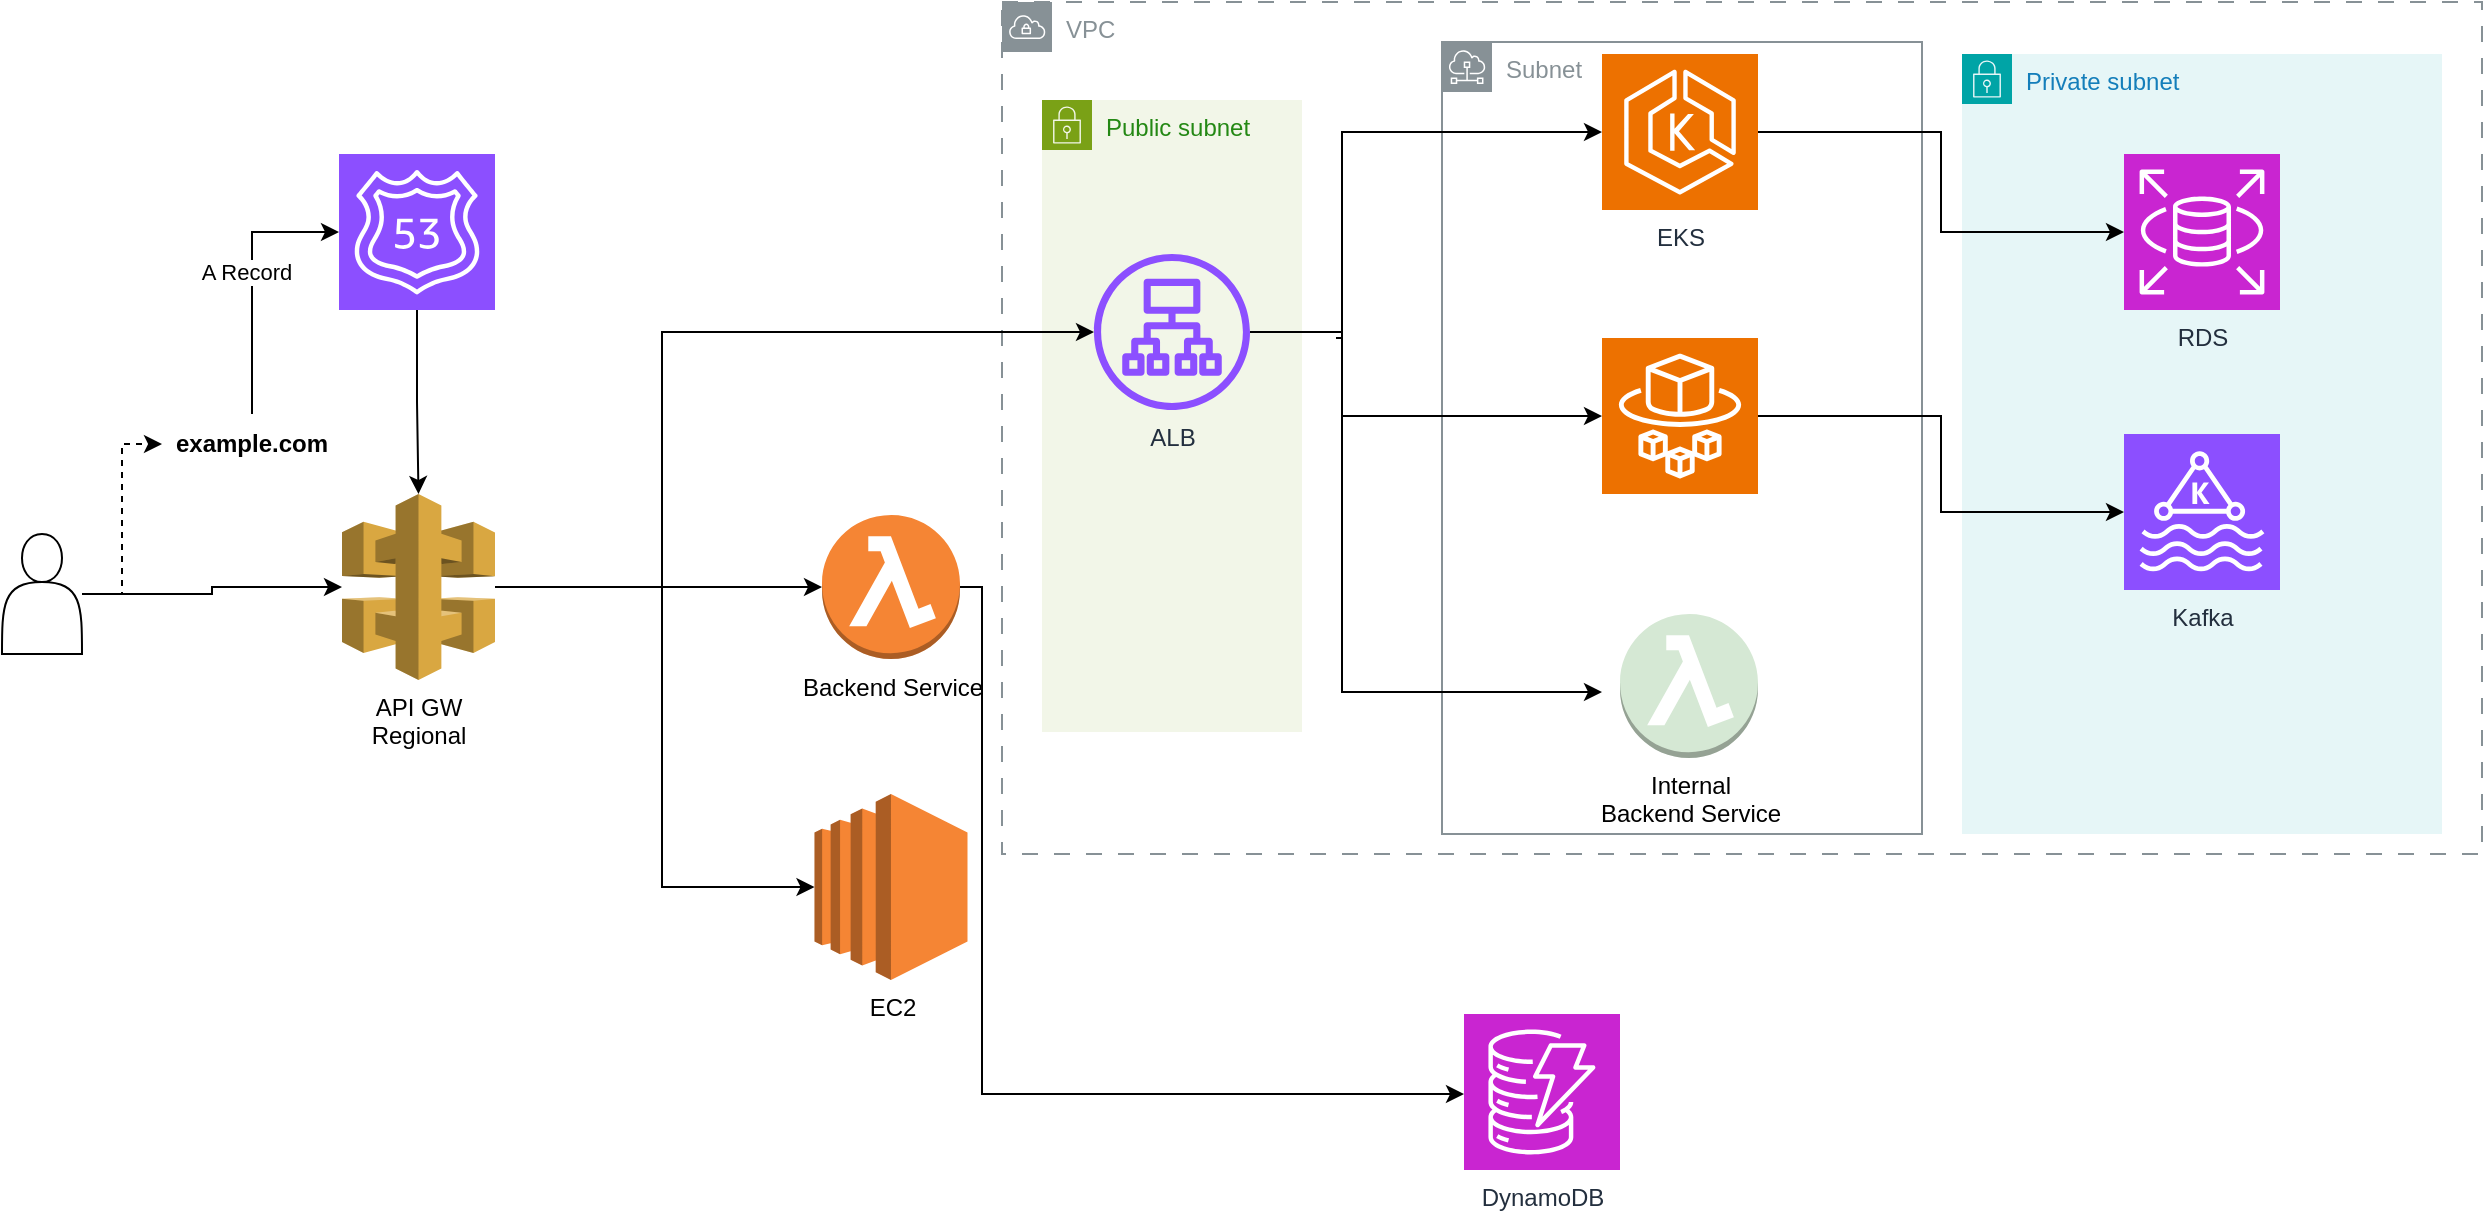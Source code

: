 <mxfile version="28.1.0">
  <diagram name="Page-1" id="pDuGo_FIUqFteQ6fS-C0">
    <mxGraphModel dx="925" dy="1651" grid="1" gridSize="10" guides="1" tooltips="1" connect="1" arrows="1" fold="1" page="1" pageScale="1" pageWidth="850" pageHeight="1100" math="0" shadow="0">
      <root>
        <mxCell id="0" />
        <mxCell id="1" parent="0" />
        <mxCell id="xEVY77_lLVKa4HjOwzNd-13" value="VPC" style="sketch=0;outlineConnect=0;gradientColor=none;html=1;whiteSpace=wrap;fontSize=12;fontStyle=0;shape=mxgraph.aws4.group;grIcon=mxgraph.aws4.group_vpc;strokeColor=#879196;fillColor=none;verticalAlign=top;align=left;spacingLeft=30;fontColor=#879196;dashed=1;dashPattern=8 8;" vertex="1" parent="1">
          <mxGeometry x="530" y="-6" width="740" height="426" as="geometry" />
        </mxCell>
        <mxCell id="xEVY77_lLVKa4HjOwzNd-14" value="Subnet" style="sketch=0;outlineConnect=0;gradientColor=none;html=1;whiteSpace=wrap;fontSize=12;fontStyle=0;shape=mxgraph.aws4.group;grIcon=mxgraph.aws4.group_subnet;strokeColor=#879196;fillColor=none;verticalAlign=top;align=left;spacingLeft=30;fontColor=#879196;dashed=0;" vertex="1" parent="1">
          <mxGeometry x="750" y="14" width="240" height="396" as="geometry" />
        </mxCell>
        <mxCell id="xEVY77_lLVKa4HjOwzNd-2" style="edgeStyle=orthogonalEdgeStyle;rounded=0;orthogonalLoop=1;jettySize=auto;html=1;" edge="1" parent="1" source="de43SDdeIP7dPrQkj7_o-1" target="xEVY77_lLVKa4HjOwzNd-1">
          <mxGeometry relative="1" as="geometry" />
        </mxCell>
        <mxCell id="de43SDdeIP7dPrQkj7_o-1" value="API GW&lt;div&gt;Regional&lt;/div&gt;" style="outlineConnect=0;dashed=0;verticalLabelPosition=bottom;verticalAlign=top;align=center;html=1;shape=mxgraph.aws3.api_gateway;fillColor=#D9A741;gradientColor=none;" parent="1" vertex="1">
          <mxGeometry x="200" y="240" width="76.5" height="93" as="geometry" />
        </mxCell>
        <mxCell id="de43SDdeIP7dPrQkj7_o-2" value="" style="sketch=0;points=[[0,0,0],[0.25,0,0],[0.5,0,0],[0.75,0,0],[1,0,0],[0,1,0],[0.25,1,0],[0.5,1,0],[0.75,1,0],[1,1,0],[0,0.25,0],[0,0.5,0],[0,0.75,0],[1,0.25,0],[1,0.5,0],[1,0.75,0]];outlineConnect=0;fontColor=#232F3E;fillColor=#8C4FFF;strokeColor=#ffffff;dashed=0;verticalLabelPosition=bottom;verticalAlign=top;align=center;html=1;fontSize=12;fontStyle=0;aspect=fixed;shape=mxgraph.aws4.resourceIcon;resIcon=mxgraph.aws4.route_53;" parent="1" vertex="1">
          <mxGeometry x="198.5" y="70" width="78" height="78" as="geometry" />
        </mxCell>
        <mxCell id="de43SDdeIP7dPrQkj7_o-4" value="example.com" style="text;html=1;align=center;verticalAlign=middle;whiteSpace=wrap;rounded=0;fontStyle=1" parent="1" vertex="1">
          <mxGeometry x="110" y="200" width="90" height="30" as="geometry" />
        </mxCell>
        <mxCell id="de43SDdeIP7dPrQkj7_o-5" style="edgeStyle=orthogonalEdgeStyle;rounded=0;orthogonalLoop=1;jettySize=auto;html=1;entryX=0;entryY=0.5;entryDx=0;entryDy=0;entryPerimeter=0;" parent="1" source="de43SDdeIP7dPrQkj7_o-4" target="de43SDdeIP7dPrQkj7_o-2" edge="1">
          <mxGeometry relative="1" as="geometry" />
        </mxCell>
        <mxCell id="de43SDdeIP7dPrQkj7_o-6" value="A Record" style="edgeLabel;html=1;align=center;verticalAlign=middle;resizable=0;points=[];" parent="de43SDdeIP7dPrQkj7_o-5" vertex="1" connectable="0">
          <mxGeometry x="0.056" y="3" relative="1" as="geometry">
            <mxPoint as="offset" />
          </mxGeometry>
        </mxCell>
        <mxCell id="de43SDdeIP7dPrQkj7_o-7" style="edgeStyle=orthogonalEdgeStyle;rounded=0;orthogonalLoop=1;jettySize=auto;html=1;entryX=0.5;entryY=0;entryDx=0;entryDy=0;entryPerimeter=0;" parent="1" source="de43SDdeIP7dPrQkj7_o-2" target="de43SDdeIP7dPrQkj7_o-1" edge="1">
          <mxGeometry relative="1" as="geometry" />
        </mxCell>
        <mxCell id="de43SDdeIP7dPrQkj7_o-9" style="edgeStyle=orthogonalEdgeStyle;rounded=0;orthogonalLoop=1;jettySize=auto;html=1;" parent="1" source="de43SDdeIP7dPrQkj7_o-8" target="de43SDdeIP7dPrQkj7_o-1" edge="1">
          <mxGeometry relative="1" as="geometry" />
        </mxCell>
        <mxCell id="de43SDdeIP7dPrQkj7_o-11" style="edgeStyle=orthogonalEdgeStyle;rounded=0;orthogonalLoop=1;jettySize=auto;html=1;entryX=0;entryY=0.5;entryDx=0;entryDy=0;dashed=1;" parent="1" source="de43SDdeIP7dPrQkj7_o-8" target="de43SDdeIP7dPrQkj7_o-4" edge="1">
          <mxGeometry relative="1" as="geometry" />
        </mxCell>
        <mxCell id="de43SDdeIP7dPrQkj7_o-8" value="" style="shape=actor;whiteSpace=wrap;html=1;" parent="1" vertex="1">
          <mxGeometry x="30" y="260" width="40" height="60" as="geometry" />
        </mxCell>
        <mxCell id="xEVY77_lLVKa4HjOwzNd-22" style="edgeStyle=orthogonalEdgeStyle;rounded=0;orthogonalLoop=1;jettySize=auto;html=1;" edge="1" parent="1" source="xEVY77_lLVKa4HjOwzNd-1" target="xEVY77_lLVKa4HjOwzNd-21">
          <mxGeometry relative="1" as="geometry">
            <Array as="points">
              <mxPoint x="520" y="287" />
              <mxPoint x="520" y="540" />
            </Array>
          </mxGeometry>
        </mxCell>
        <mxCell id="xEVY77_lLVKa4HjOwzNd-1" value="Backend Service" style="outlineConnect=0;dashed=0;verticalLabelPosition=bottom;verticalAlign=top;align=center;html=1;shape=mxgraph.aws3.lambda_function;fillColor=#F58534;gradientColor=none;" vertex="1" parent="1">
          <mxGeometry x="440" y="250.5" width="69" height="72" as="geometry" />
        </mxCell>
        <mxCell id="xEVY77_lLVKa4HjOwzNd-3" value="EC2" style="outlineConnect=0;dashed=0;verticalLabelPosition=bottom;verticalAlign=top;align=center;html=1;shape=mxgraph.aws3.ec2;fillColor=#F58534;gradientColor=none;" vertex="1" parent="1">
          <mxGeometry x="436.25" y="390" width="76.5" height="93" as="geometry" />
        </mxCell>
        <mxCell id="xEVY77_lLVKa4HjOwzNd-4" style="edgeStyle=orthogonalEdgeStyle;rounded=0;orthogonalLoop=1;jettySize=auto;html=1;entryX=0;entryY=0.5;entryDx=0;entryDy=0;entryPerimeter=0;" edge="1" parent="1" source="de43SDdeIP7dPrQkj7_o-1" target="xEVY77_lLVKa4HjOwzNd-3">
          <mxGeometry relative="1" as="geometry">
            <Array as="points">
              <mxPoint x="360" y="287" />
              <mxPoint x="360" y="437" />
            </Array>
          </mxGeometry>
        </mxCell>
        <mxCell id="xEVY77_lLVKa4HjOwzNd-12" style="edgeStyle=orthogonalEdgeStyle;rounded=0;orthogonalLoop=1;jettySize=auto;html=1;" edge="1" parent="1" source="xEVY77_lLVKa4HjOwzNd-5" target="xEVY77_lLVKa4HjOwzNd-9">
          <mxGeometry relative="1" as="geometry">
            <Array as="points">
              <mxPoint x="700" y="159" />
              <mxPoint x="700" y="201" />
            </Array>
          </mxGeometry>
        </mxCell>
        <mxCell id="xEVY77_lLVKa4HjOwzNd-7" value="EKS" style="sketch=0;points=[[0,0,0],[0.25,0,0],[0.5,0,0],[0.75,0,0],[1,0,0],[0,1,0],[0.25,1,0],[0.5,1,0],[0.75,1,0],[1,1,0],[0,0.25,0],[0,0.5,0],[0,0.75,0],[1,0.25,0],[1,0.5,0],[1,0.75,0]];outlineConnect=0;fontColor=#232F3E;fillColor=#ED7100;strokeColor=#ffffff;dashed=0;verticalLabelPosition=bottom;verticalAlign=top;align=center;html=1;fontSize=12;fontStyle=0;aspect=fixed;shape=mxgraph.aws4.resourceIcon;resIcon=mxgraph.aws4.eks;" vertex="1" parent="1">
          <mxGeometry x="830" y="20" width="78" height="78" as="geometry" />
        </mxCell>
        <mxCell id="xEVY77_lLVKa4HjOwzNd-9" value="" style="sketch=0;points=[[0,0,0],[0.25,0,0],[0.5,0,0],[0.75,0,0],[1,0,0],[0,1,0],[0.25,1,0],[0.5,1,0],[0.75,1,0],[1,1,0],[0,0.25,0],[0,0.5,0],[0,0.75,0],[1,0.25,0],[1,0.5,0],[1,0.75,0]];outlineConnect=0;fontColor=#232F3E;fillColor=#ED7100;strokeColor=#ffffff;dashed=0;verticalLabelPosition=bottom;verticalAlign=top;align=center;html=1;fontSize=12;fontStyle=0;aspect=fixed;shape=mxgraph.aws4.resourceIcon;resIcon=mxgraph.aws4.fargate;" vertex="1" parent="1">
          <mxGeometry x="830" y="162" width="78" height="78" as="geometry" />
        </mxCell>
        <mxCell id="xEVY77_lLVKa4HjOwzNd-10" value="Internal&lt;br&gt;Backend Service" style="outlineConnect=0;dashed=0;verticalLabelPosition=bottom;verticalAlign=top;align=center;html=1;shape=mxgraph.aws3.lambda_function;fillColor=#d5e8d4;strokeColor=#82b366;" vertex="1" parent="1">
          <mxGeometry x="839" y="300" width="69" height="72" as="geometry" />
        </mxCell>
        <mxCell id="xEVY77_lLVKa4HjOwzNd-11" style="edgeStyle=orthogonalEdgeStyle;rounded=0;orthogonalLoop=1;jettySize=auto;html=1;" edge="1" parent="1">
          <mxGeometry relative="1" as="geometry">
            <mxPoint x="697" y="162" as="sourcePoint" />
            <mxPoint x="830" y="339" as="targetPoint" />
            <Array as="points">
              <mxPoint x="700" y="162" />
              <mxPoint x="700" y="339" />
            </Array>
          </mxGeometry>
        </mxCell>
        <mxCell id="xEVY77_lLVKa4HjOwzNd-15" value="Public subnet" style="points=[[0,0],[0.25,0],[0.5,0],[0.75,0],[1,0],[1,0.25],[1,0.5],[1,0.75],[1,1],[0.75,1],[0.5,1],[0.25,1],[0,1],[0,0.75],[0,0.5],[0,0.25]];outlineConnect=0;gradientColor=none;html=1;whiteSpace=wrap;fontSize=12;fontStyle=0;container=1;pointerEvents=0;collapsible=0;recursiveResize=0;shape=mxgraph.aws4.group;grIcon=mxgraph.aws4.group_security_group;grStroke=0;strokeColor=#7AA116;fillColor=#F2F6E8;verticalAlign=top;align=left;spacingLeft=30;fontColor=#248814;dashed=0;" vertex="1" parent="1">
          <mxGeometry x="550" y="43" width="130" height="316" as="geometry" />
        </mxCell>
        <mxCell id="xEVY77_lLVKa4HjOwzNd-5" value="ALB" style="sketch=0;outlineConnect=0;fontColor=#232F3E;gradientColor=none;fillColor=#8C4FFF;strokeColor=none;dashed=0;verticalLabelPosition=bottom;verticalAlign=top;align=center;html=1;fontSize=12;fontStyle=0;aspect=fixed;pointerEvents=1;shape=mxgraph.aws4.application_load_balancer;" vertex="1" parent="1">
          <mxGeometry x="576" y="120" width="78" height="78" as="geometry" />
        </mxCell>
        <mxCell id="xEVY77_lLVKa4HjOwzNd-6" style="edgeStyle=orthogonalEdgeStyle;rounded=0;orthogonalLoop=1;jettySize=auto;html=1;" edge="1" parent="1" source="de43SDdeIP7dPrQkj7_o-1" target="xEVY77_lLVKa4HjOwzNd-5">
          <mxGeometry relative="1" as="geometry">
            <Array as="points">
              <mxPoint x="360" y="287" />
              <mxPoint x="360" y="159" />
            </Array>
          </mxGeometry>
        </mxCell>
        <mxCell id="xEVY77_lLVKa4HjOwzNd-8" style="edgeStyle=orthogonalEdgeStyle;rounded=0;orthogonalLoop=1;jettySize=auto;html=1;entryX=0;entryY=0.5;entryDx=0;entryDy=0;entryPerimeter=0;" edge="1" parent="1" source="xEVY77_lLVKa4HjOwzNd-5" target="xEVY77_lLVKa4HjOwzNd-7">
          <mxGeometry relative="1" as="geometry">
            <Array as="points">
              <mxPoint x="700" y="159" />
              <mxPoint x="700" y="59" />
            </Array>
          </mxGeometry>
        </mxCell>
        <mxCell id="xEVY77_lLVKa4HjOwzNd-16" value="Private subnet" style="points=[[0,0],[0.25,0],[0.5,0],[0.75,0],[1,0],[1,0.25],[1,0.5],[1,0.75],[1,1],[0.75,1],[0.5,1],[0.25,1],[0,1],[0,0.75],[0,0.5],[0,0.25]];outlineConnect=0;gradientColor=none;html=1;whiteSpace=wrap;fontSize=12;fontStyle=0;container=1;pointerEvents=0;collapsible=0;recursiveResize=0;shape=mxgraph.aws4.group;grIcon=mxgraph.aws4.group_security_group;grStroke=0;strokeColor=#00A4A6;fillColor=#E6F6F7;verticalAlign=top;align=left;spacingLeft=30;fontColor=#147EBA;dashed=0;" vertex="1" parent="1">
          <mxGeometry x="1010" y="20" width="240" height="390" as="geometry" />
        </mxCell>
        <mxCell id="xEVY77_lLVKa4HjOwzNd-17" value="RDS" style="sketch=0;points=[[0,0,0],[0.25,0,0],[0.5,0,0],[0.75,0,0],[1,0,0],[0,1,0],[0.25,1,0],[0.5,1,0],[0.75,1,0],[1,1,0],[0,0.25,0],[0,0.5,0],[0,0.75,0],[1,0.25,0],[1,0.5,0],[1,0.75,0]];outlineConnect=0;fontColor=#232F3E;fillColor=#C925D1;strokeColor=#ffffff;dashed=0;verticalLabelPosition=bottom;verticalAlign=top;align=center;html=1;fontSize=12;fontStyle=0;aspect=fixed;shape=mxgraph.aws4.resourceIcon;resIcon=mxgraph.aws4.rds;" vertex="1" parent="xEVY77_lLVKa4HjOwzNd-16">
          <mxGeometry x="81" y="50" width="78" height="78" as="geometry" />
        </mxCell>
        <mxCell id="xEVY77_lLVKa4HjOwzNd-18" value="Kafka" style="sketch=0;points=[[0,0,0],[0.25,0,0],[0.5,0,0],[0.75,0,0],[1,0,0],[0,1,0],[0.25,1,0],[0.5,1,0],[0.75,1,0],[1,1,0],[0,0.25,0],[0,0.5,0],[0,0.75,0],[1,0.25,0],[1,0.5,0],[1,0.75,0]];outlineConnect=0;fontColor=#232F3E;fillColor=#8C4FFF;strokeColor=#ffffff;dashed=0;verticalLabelPosition=bottom;verticalAlign=top;align=center;html=1;fontSize=12;fontStyle=0;aspect=fixed;shape=mxgraph.aws4.resourceIcon;resIcon=mxgraph.aws4.managed_streaming_for_kafka;" vertex="1" parent="xEVY77_lLVKa4HjOwzNd-16">
          <mxGeometry x="81" y="190" width="78" height="78" as="geometry" />
        </mxCell>
        <mxCell id="xEVY77_lLVKa4HjOwzNd-19" style="edgeStyle=orthogonalEdgeStyle;rounded=0;orthogonalLoop=1;jettySize=auto;html=1;entryX=0;entryY=0.5;entryDx=0;entryDy=0;entryPerimeter=0;" edge="1" parent="1" source="xEVY77_lLVKa4HjOwzNd-7" target="xEVY77_lLVKa4HjOwzNd-17">
          <mxGeometry relative="1" as="geometry" />
        </mxCell>
        <mxCell id="xEVY77_lLVKa4HjOwzNd-21" value="DynamoDB" style="sketch=0;points=[[0,0,0],[0.25,0,0],[0.5,0,0],[0.75,0,0],[1,0,0],[0,1,0],[0.25,1,0],[0.5,1,0],[0.75,1,0],[1,1,0],[0,0.25,0],[0,0.5,0],[0,0.75,0],[1,0.25,0],[1,0.5,0],[1,0.75,0]];outlineConnect=0;fontColor=#232F3E;fillColor=#C925D1;strokeColor=#ffffff;dashed=0;verticalLabelPosition=bottom;verticalAlign=top;align=center;html=1;fontSize=12;fontStyle=0;aspect=fixed;shape=mxgraph.aws4.resourceIcon;resIcon=mxgraph.aws4.dynamodb;" vertex="1" parent="1">
          <mxGeometry x="761" y="500" width="78" height="78" as="geometry" />
        </mxCell>
        <mxCell id="xEVY77_lLVKa4HjOwzNd-20" style="edgeStyle=orthogonalEdgeStyle;rounded=0;orthogonalLoop=1;jettySize=auto;html=1;" edge="1" parent="1" source="xEVY77_lLVKa4HjOwzNd-9" target="xEVY77_lLVKa4HjOwzNd-18">
          <mxGeometry relative="1" as="geometry" />
        </mxCell>
      </root>
    </mxGraphModel>
  </diagram>
</mxfile>
